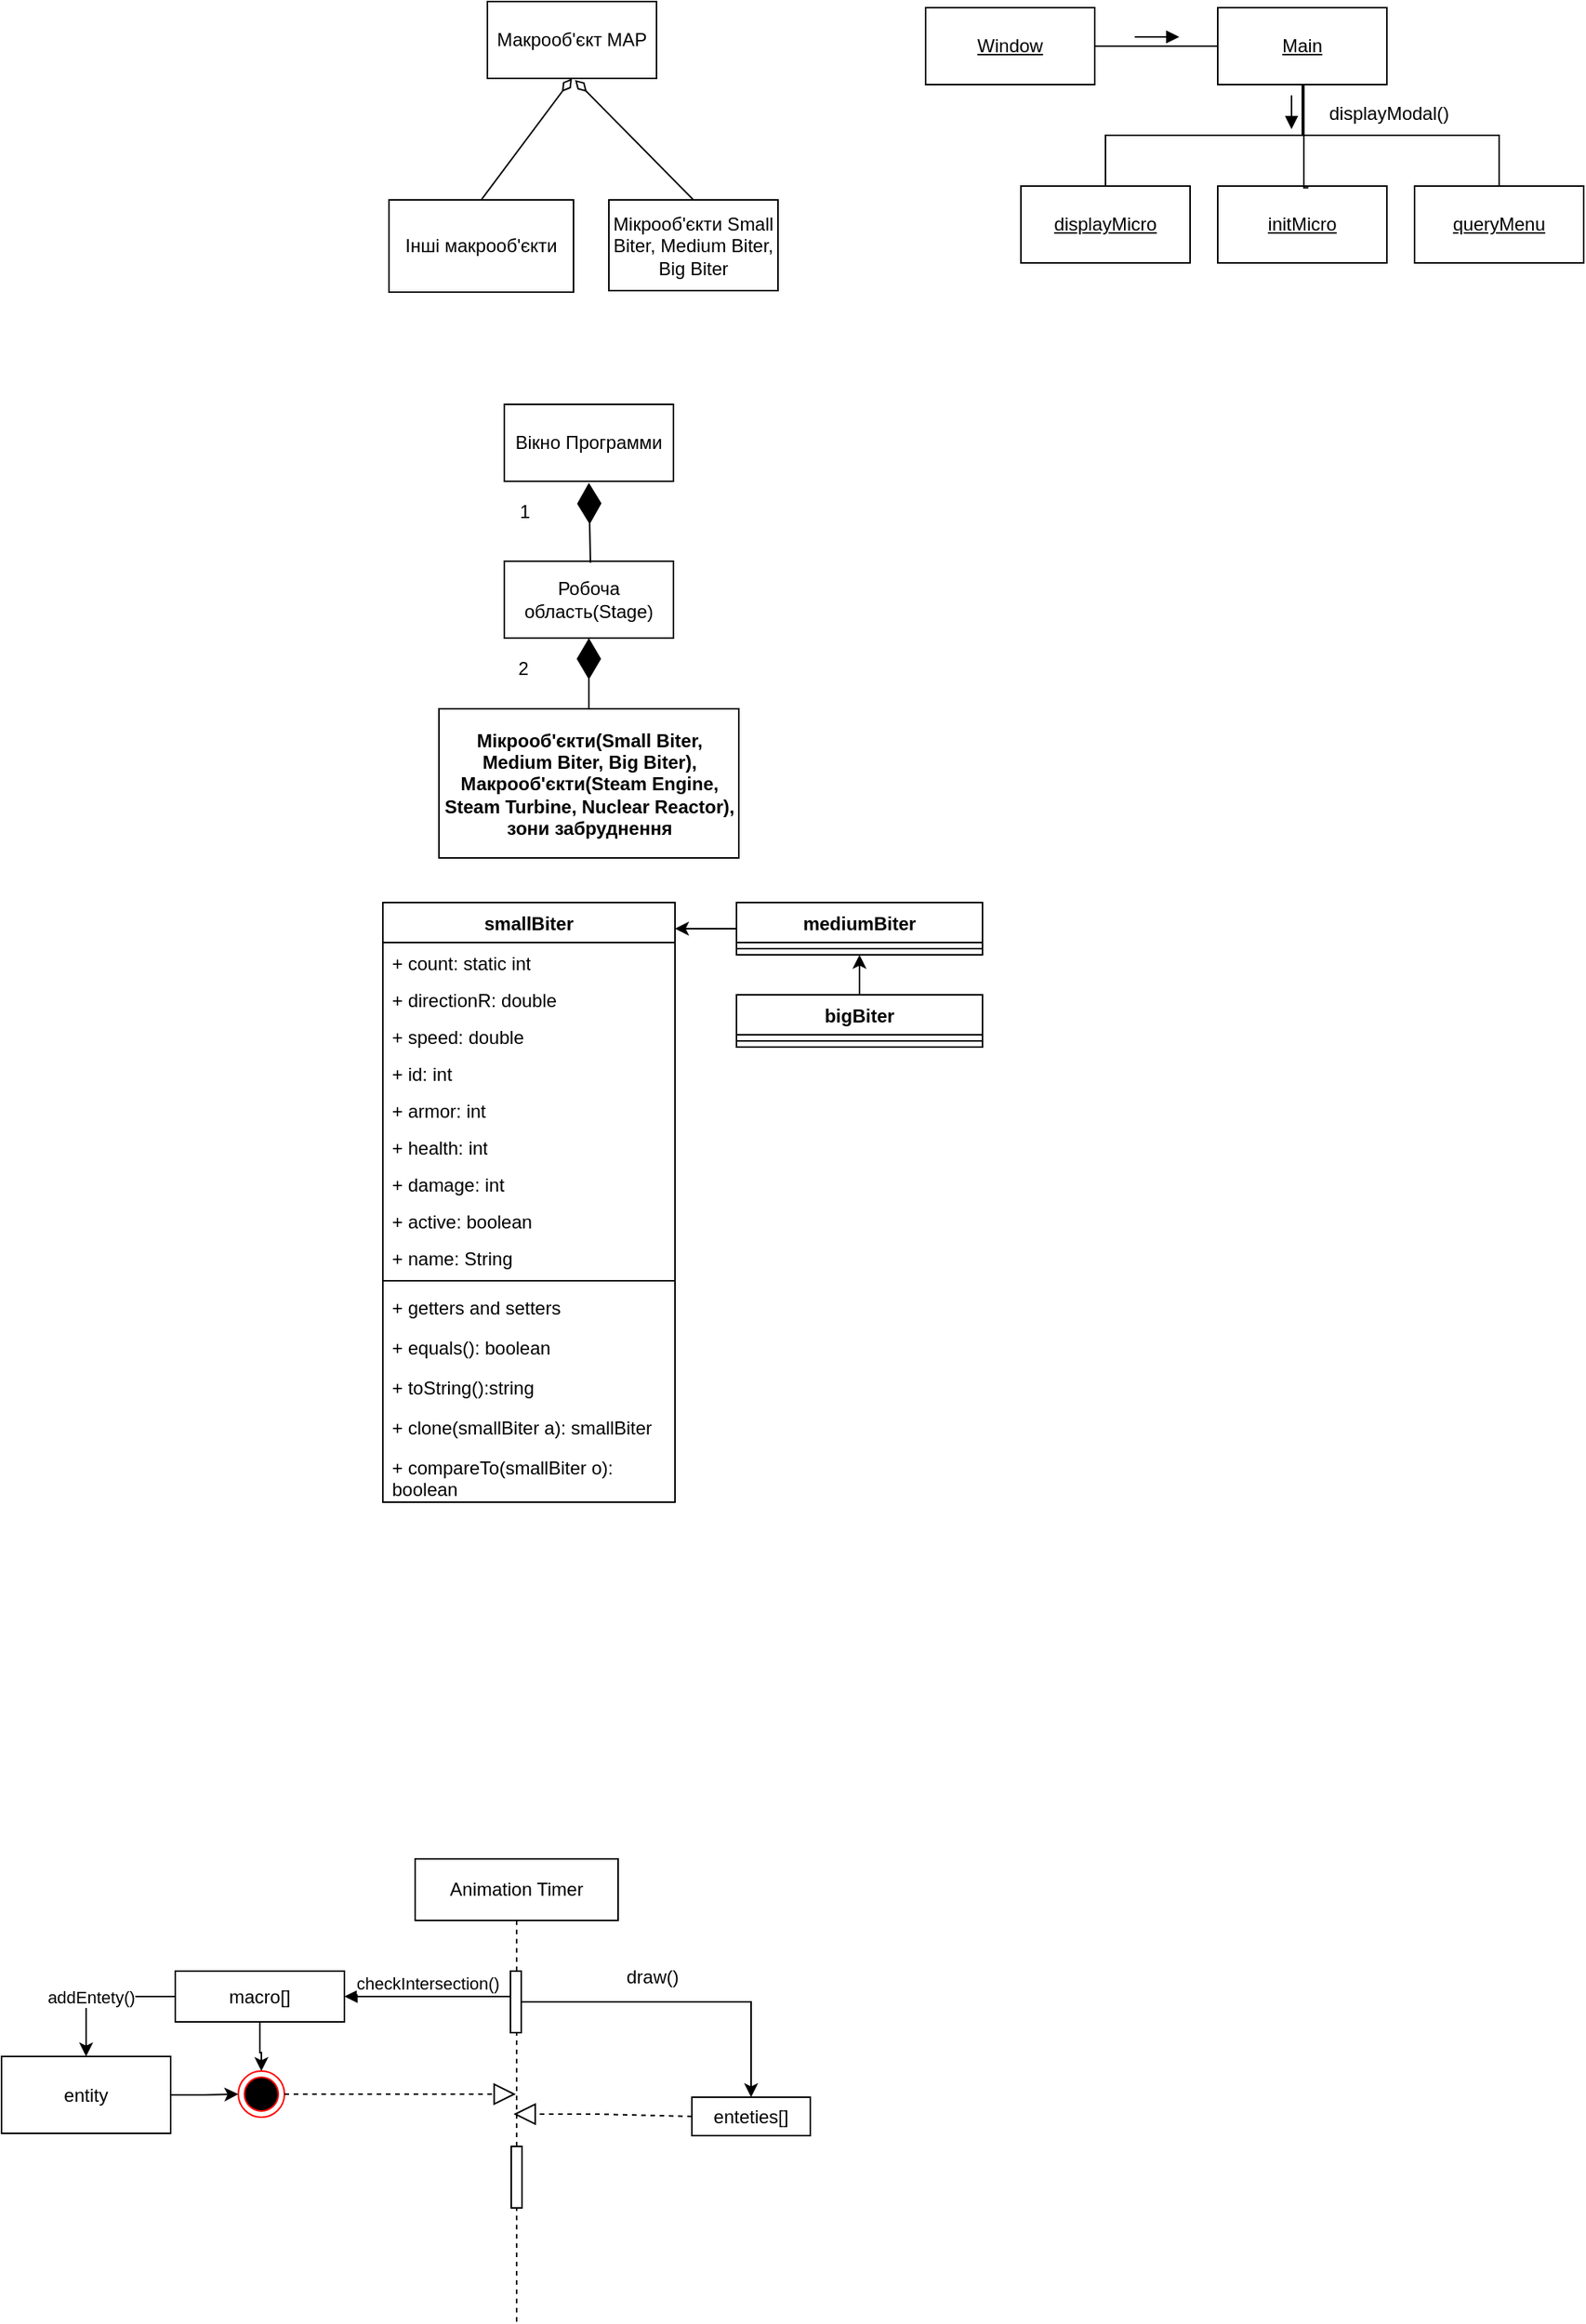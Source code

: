 <mxfile version="21.2.1" type="github">
  <diagram name="Страница 1" id="jqLJMG1lo2tt2KMwntV-">
    <mxGraphModel dx="564" dy="1382" grid="0" gridSize="10" guides="1" tooltips="1" connect="1" arrows="1" fold="1" page="1" pageScale="1" pageWidth="827" pageHeight="1169" math="0" shadow="0">
      <root>
        <mxCell id="0" />
        <mxCell id="1" parent="0" />
        <mxCell id="9MsVMKpVzg76BuHu7BU6-14" value="smallBiter" style="swimlane;fontStyle=1;align=center;verticalAlign=top;childLayout=stackLayout;horizontal=1;startSize=26;horizontalStack=0;resizeParent=1;resizeParentMax=0;resizeLast=0;collapsible=1;marginBottom=0;whiteSpace=wrap;html=1;" vertex="1" parent="1">
          <mxGeometry x="280" y="-530" width="190" height="390" as="geometry" />
        </mxCell>
        <mxCell id="9MsVMKpVzg76BuHu7BU6-15" value="+ count: static int" style="text;strokeColor=none;fillColor=none;align=left;verticalAlign=top;spacingLeft=4;spacingRight=4;overflow=hidden;rotatable=0;points=[[0,0.5],[1,0.5]];portConstraint=eastwest;whiteSpace=wrap;html=1;" vertex="1" parent="9MsVMKpVzg76BuHu7BU6-14">
          <mxGeometry y="26" width="190" height="24" as="geometry" />
        </mxCell>
        <mxCell id="9MsVMKpVzg76BuHu7BU6-18" value="+ directionR: double" style="text;strokeColor=none;fillColor=none;align=left;verticalAlign=top;spacingLeft=4;spacingRight=4;overflow=hidden;rotatable=0;points=[[0,0.5],[1,0.5]];portConstraint=eastwest;whiteSpace=wrap;html=1;" vertex="1" parent="9MsVMKpVzg76BuHu7BU6-14">
          <mxGeometry y="50" width="190" height="24" as="geometry" />
        </mxCell>
        <mxCell id="9MsVMKpVzg76BuHu7BU6-22" value="+ speed: double" style="text;strokeColor=none;fillColor=none;align=left;verticalAlign=top;spacingLeft=4;spacingRight=4;overflow=hidden;rotatable=0;points=[[0,0.5],[1,0.5]];portConstraint=eastwest;whiteSpace=wrap;html=1;" vertex="1" parent="9MsVMKpVzg76BuHu7BU6-14">
          <mxGeometry y="74" width="190" height="24" as="geometry" />
        </mxCell>
        <mxCell id="9MsVMKpVzg76BuHu7BU6-21" value="+ id: int" style="text;strokeColor=none;fillColor=none;align=left;verticalAlign=top;spacingLeft=4;spacingRight=4;overflow=hidden;rotatable=0;points=[[0,0.5],[1,0.5]];portConstraint=eastwest;whiteSpace=wrap;html=1;" vertex="1" parent="9MsVMKpVzg76BuHu7BU6-14">
          <mxGeometry y="98" width="190" height="24" as="geometry" />
        </mxCell>
        <mxCell id="9MsVMKpVzg76BuHu7BU6-23" value="+ armor: int" style="text;strokeColor=none;fillColor=none;align=left;verticalAlign=top;spacingLeft=4;spacingRight=4;overflow=hidden;rotatable=0;points=[[0,0.5],[1,0.5]];portConstraint=eastwest;whiteSpace=wrap;html=1;" vertex="1" parent="9MsVMKpVzg76BuHu7BU6-14">
          <mxGeometry y="122" width="190" height="24" as="geometry" />
        </mxCell>
        <mxCell id="9MsVMKpVzg76BuHu7BU6-20" value="+ health: int" style="text;strokeColor=none;fillColor=none;align=left;verticalAlign=top;spacingLeft=4;spacingRight=4;overflow=hidden;rotatable=0;points=[[0,0.5],[1,0.5]];portConstraint=eastwest;whiteSpace=wrap;html=1;" vertex="1" parent="9MsVMKpVzg76BuHu7BU6-14">
          <mxGeometry y="146" width="190" height="24" as="geometry" />
        </mxCell>
        <mxCell id="9MsVMKpVzg76BuHu7BU6-19" value="+ damage: int" style="text;strokeColor=none;fillColor=none;align=left;verticalAlign=top;spacingLeft=4;spacingRight=4;overflow=hidden;rotatable=0;points=[[0,0.5],[1,0.5]];portConstraint=eastwest;whiteSpace=wrap;html=1;" vertex="1" parent="9MsVMKpVzg76BuHu7BU6-14">
          <mxGeometry y="170" width="190" height="24" as="geometry" />
        </mxCell>
        <mxCell id="9MsVMKpVzg76BuHu7BU6-24" value="+ active: boolean" style="text;strokeColor=none;fillColor=none;align=left;verticalAlign=top;spacingLeft=4;spacingRight=4;overflow=hidden;rotatable=0;points=[[0,0.5],[1,0.5]];portConstraint=eastwest;whiteSpace=wrap;html=1;" vertex="1" parent="9MsVMKpVzg76BuHu7BU6-14">
          <mxGeometry y="194" width="190" height="24" as="geometry" />
        </mxCell>
        <mxCell id="9MsVMKpVzg76BuHu7BU6-25" value="+ name: String" style="text;strokeColor=none;fillColor=none;align=left;verticalAlign=top;spacingLeft=4;spacingRight=4;overflow=hidden;rotatable=0;points=[[0,0.5],[1,0.5]];portConstraint=eastwest;whiteSpace=wrap;html=1;" vertex="1" parent="9MsVMKpVzg76BuHu7BU6-14">
          <mxGeometry y="218" width="190" height="24" as="geometry" />
        </mxCell>
        <mxCell id="9MsVMKpVzg76BuHu7BU6-16" value="" style="line;strokeWidth=1;fillColor=none;align=left;verticalAlign=middle;spacingTop=-1;spacingLeft=3;spacingRight=3;rotatable=0;labelPosition=right;points=[];portConstraint=eastwest;strokeColor=inherit;" vertex="1" parent="9MsVMKpVzg76BuHu7BU6-14">
          <mxGeometry y="242" width="190" height="8" as="geometry" />
        </mxCell>
        <mxCell id="9MsVMKpVzg76BuHu7BU6-17" value="+ getters and setters&lt;br&gt;" style="text;strokeColor=none;fillColor=none;align=left;verticalAlign=top;spacingLeft=4;spacingRight=4;overflow=hidden;rotatable=0;points=[[0,0.5],[1,0.5]];portConstraint=eastwest;whiteSpace=wrap;html=1;" vertex="1" parent="9MsVMKpVzg76BuHu7BU6-14">
          <mxGeometry y="250" width="190" height="26" as="geometry" />
        </mxCell>
        <mxCell id="9MsVMKpVzg76BuHu7BU6-27" value="+ equals(): boolean" style="text;strokeColor=none;fillColor=none;align=left;verticalAlign=top;spacingLeft=4;spacingRight=4;overflow=hidden;rotatable=0;points=[[0,0.5],[1,0.5]];portConstraint=eastwest;whiteSpace=wrap;html=1;" vertex="1" parent="9MsVMKpVzg76BuHu7BU6-14">
          <mxGeometry y="276" width="190" height="26" as="geometry" />
        </mxCell>
        <mxCell id="9MsVMKpVzg76BuHu7BU6-28" value="+ toString():string" style="text;strokeColor=none;fillColor=none;align=left;verticalAlign=top;spacingLeft=4;spacingRight=4;overflow=hidden;rotatable=0;points=[[0,0.5],[1,0.5]];portConstraint=eastwest;whiteSpace=wrap;html=1;" vertex="1" parent="9MsVMKpVzg76BuHu7BU6-14">
          <mxGeometry y="302" width="190" height="26" as="geometry" />
        </mxCell>
        <mxCell id="9MsVMKpVzg76BuHu7BU6-29" value="+ clone(smallBiter a): smallBiter" style="text;strokeColor=none;fillColor=none;align=left;verticalAlign=top;spacingLeft=4;spacingRight=4;overflow=hidden;rotatable=0;points=[[0,0.5],[1,0.5]];portConstraint=eastwest;whiteSpace=wrap;html=1;" vertex="1" parent="9MsVMKpVzg76BuHu7BU6-14">
          <mxGeometry y="328" width="190" height="26" as="geometry" />
        </mxCell>
        <mxCell id="9MsVMKpVzg76BuHu7BU6-30" value="+ compareTo(smallBiter o): boolean" style="text;strokeColor=none;fillColor=none;align=left;verticalAlign=top;spacingLeft=4;spacingRight=4;overflow=hidden;rotatable=0;points=[[0,0.5],[1,0.5]];portConstraint=eastwest;whiteSpace=wrap;html=1;" vertex="1" parent="9MsVMKpVzg76BuHu7BU6-14">
          <mxGeometry y="354" width="190" height="36" as="geometry" />
        </mxCell>
        <mxCell id="9MsVMKpVzg76BuHu7BU6-36" value="" style="edgeStyle=orthogonalEdgeStyle;rounded=0;orthogonalLoop=1;jettySize=auto;html=1;" edge="1" parent="1" source="9MsVMKpVzg76BuHu7BU6-31">
          <mxGeometry relative="1" as="geometry">
            <mxPoint x="470" y="-513" as="targetPoint" />
          </mxGeometry>
        </mxCell>
        <mxCell id="9MsVMKpVzg76BuHu7BU6-31" value="mediumBiter" style="swimlane;fontStyle=1;align=center;verticalAlign=top;childLayout=stackLayout;horizontal=1;startSize=26;horizontalStack=0;resizeParent=1;resizeParentMax=0;resizeLast=0;collapsible=1;marginBottom=0;whiteSpace=wrap;html=1;" vertex="1" parent="1">
          <mxGeometry x="510" y="-530" width="160" height="34" as="geometry" />
        </mxCell>
        <mxCell id="9MsVMKpVzg76BuHu7BU6-33" value="" style="line;strokeWidth=1;fillColor=none;align=left;verticalAlign=middle;spacingTop=-1;spacingLeft=3;spacingRight=3;rotatable=0;labelPosition=right;points=[];portConstraint=eastwest;strokeColor=inherit;" vertex="1" parent="9MsVMKpVzg76BuHu7BU6-31">
          <mxGeometry y="26" width="160" height="8" as="geometry" />
        </mxCell>
        <mxCell id="9MsVMKpVzg76BuHu7BU6-42" style="edgeStyle=orthogonalEdgeStyle;rounded=0;orthogonalLoop=1;jettySize=auto;html=1;exitX=0.5;exitY=0;exitDx=0;exitDy=0;entryX=0.5;entryY=1;entryDx=0;entryDy=0;" edge="1" parent="1" source="9MsVMKpVzg76BuHu7BU6-37" target="9MsVMKpVzg76BuHu7BU6-31">
          <mxGeometry relative="1" as="geometry" />
        </mxCell>
        <mxCell id="9MsVMKpVzg76BuHu7BU6-37" value="bigBiter" style="swimlane;fontStyle=1;align=center;verticalAlign=top;childLayout=stackLayout;horizontal=1;startSize=26;horizontalStack=0;resizeParent=1;resizeParentMax=0;resizeLast=0;collapsible=1;marginBottom=0;whiteSpace=wrap;html=1;" vertex="1" parent="1">
          <mxGeometry x="510" y="-470" width="160" height="34" as="geometry" />
        </mxCell>
        <mxCell id="9MsVMKpVzg76BuHu7BU6-39" value="" style="line;strokeWidth=1;fillColor=none;align=left;verticalAlign=middle;spacingTop=-1;spacingLeft=3;spacingRight=3;rotatable=0;labelPosition=right;points=[];portConstraint=eastwest;strokeColor=inherit;" vertex="1" parent="9MsVMKpVzg76BuHu7BU6-37">
          <mxGeometry y="26" width="160" height="8" as="geometry" />
        </mxCell>
        <mxCell id="9MsVMKpVzg76BuHu7BU6-43" value="Макрооб&#39;єкт MAP" style="html=1;whiteSpace=wrap;" vertex="1" parent="1">
          <mxGeometry x="348" y="-1116" width="110" height="50" as="geometry" />
        </mxCell>
        <mxCell id="9MsVMKpVzg76BuHu7BU6-44" value="Інші макрооб&#39;єкти" style="whiteSpace=wrap;html=1;" vertex="1" parent="1">
          <mxGeometry x="284" y="-987" width="120" height="60" as="geometry" />
        </mxCell>
        <mxCell id="9MsVMKpVzg76BuHu7BU6-49" value="Мікрооб&#39;єкти Small Biter, Medium Biter, Big Biter" style="html=1;whiteSpace=wrap;" vertex="1" parent="1">
          <mxGeometry x="427" y="-987" width="110" height="59" as="geometry" />
        </mxCell>
        <mxCell id="9MsVMKpVzg76BuHu7BU6-53" value="Вікно Программи" style="html=1;whiteSpace=wrap;" vertex="1" parent="1">
          <mxGeometry x="359" y="-854" width="110" height="50" as="geometry" />
        </mxCell>
        <mxCell id="9MsVMKpVzg76BuHu7BU6-54" value="Робоча область(Stage)" style="html=1;whiteSpace=wrap;" vertex="1" parent="1">
          <mxGeometry x="359" y="-752" width="110" height="50" as="geometry" />
        </mxCell>
        <mxCell id="9MsVMKpVzg76BuHu7BU6-56" value="&lt;b&gt;Мікрооб&#39;єкти(Small Biter, Medium Biter, Big Biter), Макрооб&#39;єкти(Steam Engine, Steam Turbine, Nuclear Reactor), зони забруднення&lt;/b&gt;" style="html=1;whiteSpace=wrap;" vertex="1" parent="1">
          <mxGeometry x="316.5" y="-656" width="195" height="97" as="geometry" />
        </mxCell>
        <mxCell id="9MsVMKpVzg76BuHu7BU6-58" value="" style="endArrow=diamondThin;endFill=1;endSize=24;html=1;rounded=0;entryX=0.5;entryY=1;entryDx=0;entryDy=0;exitX=0.5;exitY=0;exitDx=0;exitDy=0;" edge="1" parent="1" source="9MsVMKpVzg76BuHu7BU6-56" target="9MsVMKpVzg76BuHu7BU6-54">
          <mxGeometry width="160" relative="1" as="geometry">
            <mxPoint x="291" y="-673" as="sourcePoint" />
            <mxPoint x="451" y="-673" as="targetPoint" />
          </mxGeometry>
        </mxCell>
        <mxCell id="9MsVMKpVzg76BuHu7BU6-59" value="" style="endArrow=diamondThin;endFill=1;endSize=24;html=1;rounded=0;entryX=0.5;entryY=1;entryDx=0;entryDy=0;exitX=0.5;exitY=0;exitDx=0;exitDy=0;" edge="1" parent="1">
          <mxGeometry width="160" relative="1" as="geometry">
            <mxPoint x="415" y="-751" as="sourcePoint" />
            <mxPoint x="414" y="-803" as="targetPoint" />
          </mxGeometry>
        </mxCell>
        <mxCell id="9MsVMKpVzg76BuHu7BU6-60" value="1" style="text;html=1;align=center;verticalAlign=middle;resizable=0;points=[];autosize=1;strokeColor=none;fillColor=none;" vertex="1" parent="1">
          <mxGeometry x="359" y="-797" width="25" height="26" as="geometry" />
        </mxCell>
        <mxCell id="9MsVMKpVzg76BuHu7BU6-61" value="2" style="text;html=1;align=center;verticalAlign=middle;resizable=0;points=[];autosize=1;strokeColor=none;fillColor=none;" vertex="1" parent="1">
          <mxGeometry x="358" y="-695" width="25" height="26" as="geometry" />
        </mxCell>
        <mxCell id="9MsVMKpVzg76BuHu7BU6-65" value="Animation Timer" style="shape=umlLifeline;perimeter=lifelinePerimeter;whiteSpace=wrap;html=1;container=1;dropTarget=0;collapsible=0;recursiveResize=0;outlineConnect=0;portConstraint=eastwest;newEdgeStyle={&quot;edgeStyle&quot;:&quot;elbowEdgeStyle&quot;,&quot;elbow&quot;:&quot;vertical&quot;,&quot;curved&quot;:0,&quot;rounded&quot;:0};" vertex="1" parent="1">
          <mxGeometry x="301" y="92" width="132" height="301" as="geometry" />
        </mxCell>
        <mxCell id="9MsVMKpVzg76BuHu7BU6-62" value="" style="html=1;points=[];perimeter=orthogonalPerimeter;outlineConnect=0;targetShapes=umlLifeline;portConstraint=eastwest;newEdgeStyle={&quot;edgeStyle&quot;:&quot;elbowEdgeStyle&quot;,&quot;elbow&quot;:&quot;vertical&quot;,&quot;curved&quot;:0,&quot;rounded&quot;:0};" vertex="1" parent="9MsVMKpVzg76BuHu7BU6-65">
          <mxGeometry x="62" y="73" width="7" height="40" as="geometry" />
        </mxCell>
        <mxCell id="9MsVMKpVzg76BuHu7BU6-102" value="" style="html=1;points=[];perimeter=orthogonalPerimeter;outlineConnect=0;targetShapes=umlLifeline;portConstraint=eastwest;newEdgeStyle={&quot;edgeStyle&quot;:&quot;elbowEdgeStyle&quot;,&quot;elbow&quot;:&quot;vertical&quot;,&quot;curved&quot;:0,&quot;rounded&quot;:0};" vertex="1" parent="9MsVMKpVzg76BuHu7BU6-65">
          <mxGeometry x="62.5" y="187" width="7" height="40" as="geometry" />
        </mxCell>
        <mxCell id="9MsVMKpVzg76BuHu7BU6-66" value="enteties[]" style="whiteSpace=wrap;html=1;" vertex="1" parent="1">
          <mxGeometry x="481" y="247" width="77" height="25" as="geometry" />
        </mxCell>
        <mxCell id="9MsVMKpVzg76BuHu7BU6-67" value="" style="edgeStyle=elbowEdgeStyle;rounded=0;orthogonalLoop=1;jettySize=auto;html=1;elbow=vertical;curved=0;" edge="1" parent="1" source="9MsVMKpVzg76BuHu7BU6-62" target="9MsVMKpVzg76BuHu7BU6-66">
          <mxGeometry relative="1" as="geometry">
            <Array as="points">
              <mxPoint x="415" y="185" />
            </Array>
          </mxGeometry>
        </mxCell>
        <mxCell id="9MsVMKpVzg76BuHu7BU6-77" value="" style="edgeStyle=orthogonalEdgeStyle;rounded=0;orthogonalLoop=1;jettySize=auto;html=1;entryX=0.5;entryY=0;entryDx=0;entryDy=0;" edge="1" parent="1" source="9MsVMKpVzg76BuHu7BU6-74" target="9MsVMKpVzg76BuHu7BU6-82">
          <mxGeometry relative="1" as="geometry">
            <mxPoint x="108" y="190.485" as="targetPoint" />
          </mxGeometry>
        </mxCell>
        <mxCell id="9MsVMKpVzg76BuHu7BU6-83" value="addEntety()" style="edgeLabel;html=1;align=center;verticalAlign=middle;resizable=0;points=[];" vertex="1" connectable="0" parent="9MsVMKpVzg76BuHu7BU6-77">
          <mxGeometry x="0.201" y="3" relative="1" as="geometry">
            <mxPoint as="offset" />
          </mxGeometry>
        </mxCell>
        <mxCell id="9MsVMKpVzg76BuHu7BU6-74" value="macro[]" style="html=1;whiteSpace=wrap;" vertex="1" parent="1">
          <mxGeometry x="145" y="165" width="110" height="33" as="geometry" />
        </mxCell>
        <mxCell id="9MsVMKpVzg76BuHu7BU6-79" value="draw()" style="text;html=1;align=center;verticalAlign=middle;resizable=0;points=[];autosize=1;strokeColor=none;fillColor=none;" vertex="1" parent="1">
          <mxGeometry x="429" y="156" width="52" height="26" as="geometry" />
        </mxCell>
        <mxCell id="9MsVMKpVzg76BuHu7BU6-87" style="edgeStyle=orthogonalEdgeStyle;rounded=0;orthogonalLoop=1;jettySize=auto;html=1;exitX=1;exitY=0.5;exitDx=0;exitDy=0;" edge="1" parent="1" source="9MsVMKpVzg76BuHu7BU6-82" target="9MsVMKpVzg76BuHu7BU6-86">
          <mxGeometry relative="1" as="geometry" />
        </mxCell>
        <mxCell id="9MsVMKpVzg76BuHu7BU6-82" value="entity" style="html=1;whiteSpace=wrap;" vertex="1" parent="1">
          <mxGeometry x="32" y="220.5" width="110" height="50" as="geometry" />
        </mxCell>
        <mxCell id="9MsVMKpVzg76BuHu7BU6-85" value="" style="edgeStyle=orthogonalEdgeStyle;rounded=0;orthogonalLoop=1;jettySize=auto;html=1;exitX=0.5;exitY=1;exitDx=0;exitDy=0;" edge="1" parent="1" source="9MsVMKpVzg76BuHu7BU6-74" target="9MsVMKpVzg76BuHu7BU6-86">
          <mxGeometry relative="1" as="geometry">
            <mxPoint x="200" y="198" as="sourcePoint" />
            <mxPoint x="410" y="246" as="targetPoint" />
          </mxGeometry>
        </mxCell>
        <mxCell id="9MsVMKpVzg76BuHu7BU6-86" value="" style="ellipse;html=1;shape=endState;fillColor=#000000;strokeColor=#ff0000;" vertex="1" parent="1">
          <mxGeometry x="186" y="230" width="30" height="30" as="geometry" />
        </mxCell>
        <mxCell id="9MsVMKpVzg76BuHu7BU6-94" value="" style="endArrow=block;dashed=1;endFill=0;endSize=12;html=1;rounded=0;exitX=1;exitY=0.5;exitDx=0;exitDy=0;" edge="1" parent="1" source="9MsVMKpVzg76BuHu7BU6-86" target="9MsVMKpVzg76BuHu7BU6-65">
          <mxGeometry width="160" relative="1" as="geometry">
            <mxPoint x="187" y="256" as="sourcePoint" />
            <mxPoint x="346" y="241" as="targetPoint" />
          </mxGeometry>
        </mxCell>
        <mxCell id="9MsVMKpVzg76BuHu7BU6-95" value="" style="endArrow=block;dashed=1;endFill=0;endSize=12;html=1;rounded=0;exitX=0;exitY=0.5;exitDx=0;exitDy=0;" edge="1" parent="1" source="9MsVMKpVzg76BuHu7BU6-66">
          <mxGeometry width="160" relative="1" as="geometry">
            <mxPoint x="183" y="252" as="sourcePoint" />
            <mxPoint x="365" y="258" as="targetPoint" />
            <Array as="points">
              <mxPoint x="420" y="258" />
            </Array>
          </mxGeometry>
        </mxCell>
        <mxCell id="9MsVMKpVzg76BuHu7BU6-101" value="checkIntersection()" style="html=1;verticalAlign=bottom;endArrow=block;edgeStyle=elbowEdgeStyle;elbow=vertical;curved=0;rounded=0;entryX=1;entryY=0.5;entryDx=0;entryDy=0;" edge="1" parent="1" source="9MsVMKpVzg76BuHu7BU6-62" target="9MsVMKpVzg76BuHu7BU6-74">
          <mxGeometry width="80" relative="1" as="geometry">
            <mxPoint x="297" y="215" as="sourcePoint" />
            <mxPoint x="377" y="215" as="targetPoint" />
          </mxGeometry>
        </mxCell>
        <mxCell id="9MsVMKpVzg76BuHu7BU6-104" value="&lt;u&gt;Window&lt;/u&gt;" style="html=1;whiteSpace=wrap;" vertex="1" parent="1">
          <mxGeometry x="633" y="-1112" width="110" height="50" as="geometry" />
        </mxCell>
        <mxCell id="9MsVMKpVzg76BuHu7BU6-105" value="&lt;u&gt;Main&lt;/u&gt;" style="html=1;whiteSpace=wrap;" vertex="1" parent="1">
          <mxGeometry x="823" y="-1112" width="110" height="50" as="geometry" />
        </mxCell>
        <mxCell id="9MsVMKpVzg76BuHu7BU6-107" value="&lt;u&gt;displayMicro&lt;/u&gt;" style="html=1;whiteSpace=wrap;" vertex="1" parent="1">
          <mxGeometry x="695" y="-996" width="110" height="50" as="geometry" />
        </mxCell>
        <mxCell id="9MsVMKpVzg76BuHu7BU6-108" value="&lt;u&gt;initMicro&lt;/u&gt;" style="html=1;whiteSpace=wrap;" vertex="1" parent="1">
          <mxGeometry x="823" y="-996" width="110" height="50" as="geometry" />
        </mxCell>
        <mxCell id="9MsVMKpVzg76BuHu7BU6-110" value="&lt;u&gt;queryMenu&lt;/u&gt;" style="html=1;whiteSpace=wrap;" vertex="1" parent="1">
          <mxGeometry x="951" y="-996" width="110" height="50" as="geometry" />
        </mxCell>
        <mxCell id="9MsVMKpVzg76BuHu7BU6-113" value="displayModal()" style="text;html=1;align=center;verticalAlign=middle;resizable=0;points=[];autosize=1;strokeColor=none;fillColor=none;" vertex="1" parent="1">
          <mxGeometry x="886" y="-1056" width="96" height="26" as="geometry" />
        </mxCell>
        <mxCell id="9MsVMKpVzg76BuHu7BU6-118" value="" style="endArrow=none;startArrow=diamondThin;endFill=0;startFill=0;html=1;verticalAlign=bottom;labelBackgroundColor=none;strokeWidth=1;startSize=8;endSize=8;rounded=0;entryX=0.5;entryY=0;entryDx=0;entryDy=0;" edge="1" parent="1" target="9MsVMKpVzg76BuHu7BU6-49">
          <mxGeometry width="160" relative="1" as="geometry">
            <mxPoint x="405" y="-1065" as="sourcePoint" />
            <mxPoint x="549" y="-1033" as="targetPoint" />
          </mxGeometry>
        </mxCell>
        <mxCell id="9MsVMKpVzg76BuHu7BU6-119" value="" style="endArrow=none;startArrow=diamondThin;endFill=0;startFill=0;html=1;verticalAlign=bottom;labelBackgroundColor=none;strokeWidth=1;startSize=8;endSize=8;rounded=0;exitX=0.5;exitY=1;exitDx=0;exitDy=0;entryX=0.5;entryY=0;entryDx=0;entryDy=0;" edge="1" parent="1" source="9MsVMKpVzg76BuHu7BU6-43" target="9MsVMKpVzg76BuHu7BU6-44">
          <mxGeometry width="160" relative="1" as="geometry">
            <mxPoint x="408" y="-1055" as="sourcePoint" />
            <mxPoint x="492" y="-977" as="targetPoint" />
          </mxGeometry>
        </mxCell>
        <mxCell id="9MsVMKpVzg76BuHu7BU6-123" value="" style="endArrow=none;html=1;endSize=12;startArrow=none;startSize=14;startFill=0;edgeStyle=orthogonalEdgeStyle;align=center;verticalAlign=bottom;endFill=0;rounded=0;entryX=0.5;entryY=1;entryDx=0;entryDy=0;exitX=0.5;exitY=0;exitDx=0;exitDy=0;" edge="1" parent="1">
          <mxGeometry y="3" relative="1" as="geometry">
            <mxPoint x="750" y="-996" as="sourcePoint" />
            <mxPoint x="878" y="-1062" as="targetPoint" />
            <Array as="points">
              <mxPoint x="750" y="-1029" />
              <mxPoint x="879" y="-1029" />
              <mxPoint x="879" y="-1062" />
            </Array>
          </mxGeometry>
        </mxCell>
        <mxCell id="9MsVMKpVzg76BuHu7BU6-124" value="" style="endArrow=none;html=1;endSize=12;startArrow=none;startSize=14;startFill=0;edgeStyle=orthogonalEdgeStyle;align=center;verticalAlign=bottom;endFill=0;rounded=0;entryX=0.5;entryY=1;entryDx=0;entryDy=0;exitX=0.527;exitY=0.023;exitDx=0;exitDy=0;exitPerimeter=0;" edge="1" parent="1">
          <mxGeometry y="3" relative="1" as="geometry">
            <mxPoint x="881.97" y="-994.85" as="sourcePoint" />
            <mxPoint x="879" y="-1062" as="targetPoint" />
            <Array as="points">
              <mxPoint x="879" y="-995" />
            </Array>
          </mxGeometry>
        </mxCell>
        <mxCell id="9MsVMKpVzg76BuHu7BU6-127" value="" style="endArrow=none;html=1;endSize=12;startArrow=none;startSize=14;startFill=0;edgeStyle=orthogonalEdgeStyle;align=center;verticalAlign=bottom;endFill=0;rounded=0;exitX=0.5;exitY=1;exitDx=0;exitDy=0;" edge="1" parent="1" source="9MsVMKpVzg76BuHu7BU6-105" target="9MsVMKpVzg76BuHu7BU6-110">
          <mxGeometry y="3" relative="1" as="geometry">
            <mxPoint x="927" y="-1019" as="sourcePoint" />
            <mxPoint x="1087" y="-1019" as="targetPoint" />
          </mxGeometry>
        </mxCell>
        <mxCell id="9MsVMKpVzg76BuHu7BU6-129" value="" style="html=1;verticalAlign=bottom;labelBackgroundColor=none;endArrow=block;endFill=1;endSize=6;align=left;rounded=0;" edge="1" parent="1">
          <mxGeometry x="-1" relative="1" as="geometry">
            <mxPoint x="871" y="-1055" as="sourcePoint" />
            <mxPoint x="871" y="-1033" as="targetPoint" />
          </mxGeometry>
        </mxCell>
        <mxCell id="9MsVMKpVzg76BuHu7BU6-130" value="" style="endArrow=none;html=1;endSize=12;startArrow=none;startSize=14;startFill=0;edgeStyle=orthogonalEdgeStyle;align=center;verticalAlign=bottom;endFill=0;rounded=0;entryX=0;entryY=0.5;entryDx=0;entryDy=0;exitX=1;exitY=0.5;exitDx=0;exitDy=0;" edge="1" parent="1" source="9MsVMKpVzg76BuHu7BU6-104" target="9MsVMKpVzg76BuHu7BU6-105">
          <mxGeometry x="-0.25" y="7" relative="1" as="geometry">
            <mxPoint x="717" y="-1074" as="sourcePoint" />
            <mxPoint x="877" y="-1074" as="targetPoint" />
            <mxPoint as="offset" />
          </mxGeometry>
        </mxCell>
        <mxCell id="9MsVMKpVzg76BuHu7BU6-132" value="" style="html=1;verticalAlign=bottom;labelBackgroundColor=none;endArrow=block;endFill=1;endSize=6;align=left;rounded=0;" edge="1" parent="1">
          <mxGeometry x="-1" relative="1" as="geometry">
            <mxPoint x="769" y="-1093" as="sourcePoint" />
            <mxPoint x="798" y="-1093" as="targetPoint" />
          </mxGeometry>
        </mxCell>
      </root>
    </mxGraphModel>
  </diagram>
</mxfile>

